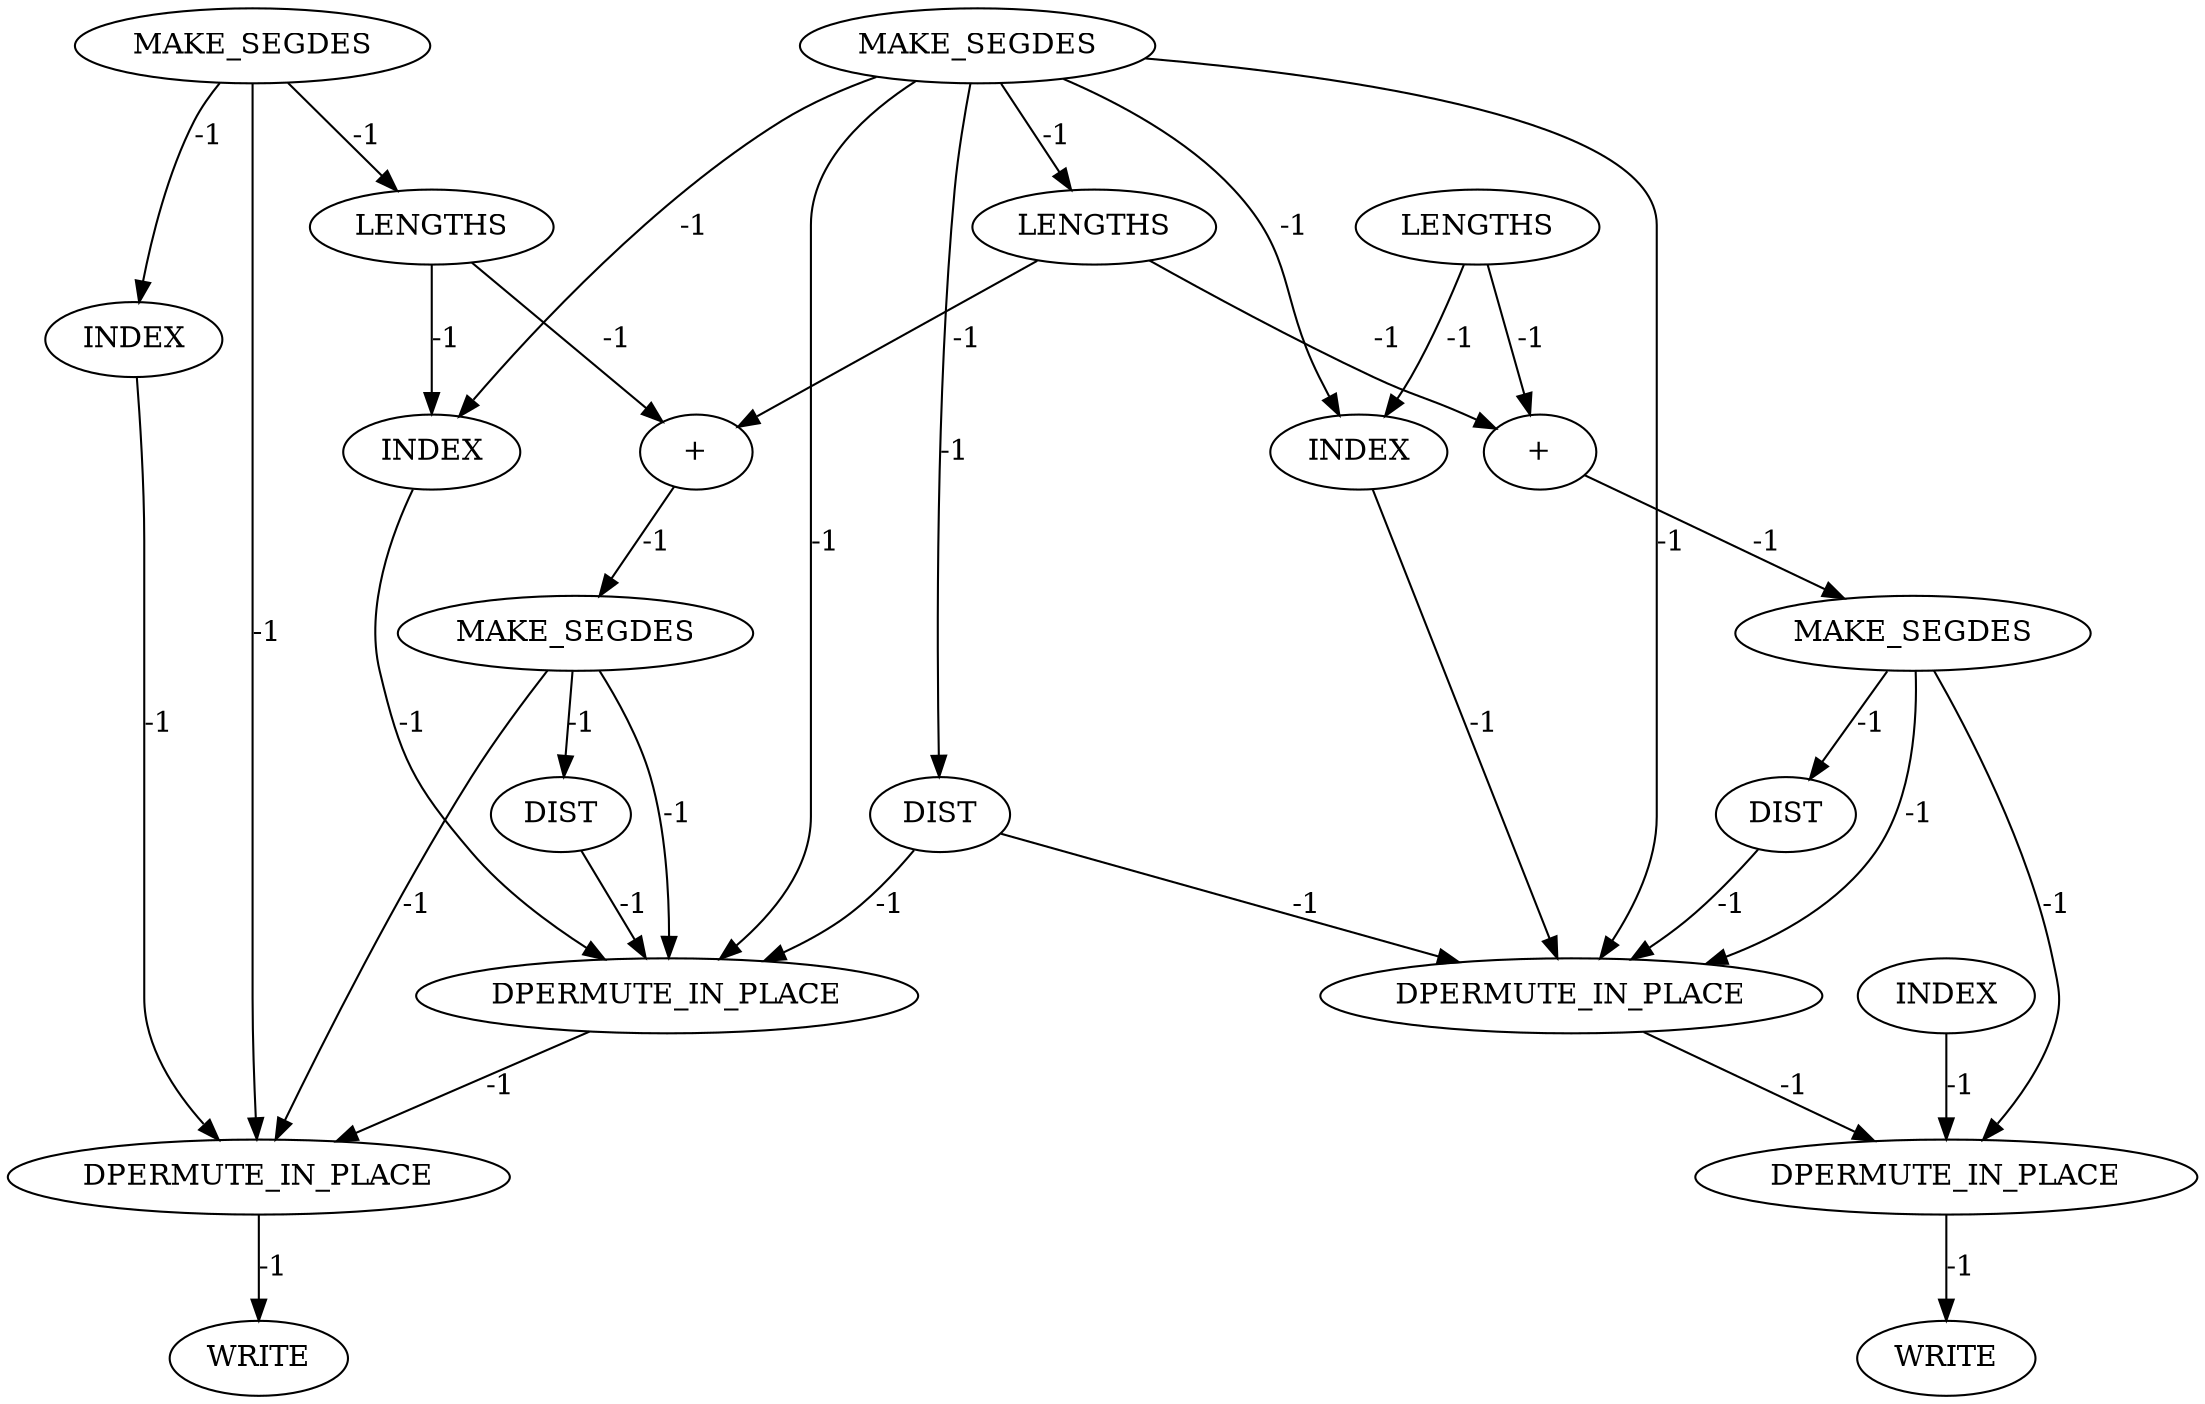 digraph {
	is_A_INST_6676 [label=DPERMUTE_IN_PLACE cost=0]
	is_A_INST_4188 [label=INDEX cost=0]
	is_A_INST_4292 [label="+" cost=0]
	is_A_INST_4178 [label=DIST cost=0]
	is_A_INST_4192 [label=LENGTHS cost=0]
	is_A_INST_4216 [label=MAKE_SEGDES cost=0]
	is_A_INST_4269 [label=INDEX cost=0]
	is_A_INST_4172 [label=MAKE_SEGDES cost=0]
	is_A_INST_4303 [label=DIST cost=0]
	is_A_INST_6678 [label=DPERMUTE_IN_PLACE cost=0]
	is_A_INST_4297 [label=MAKE_SEGDES cost=0]
	is_A_INST_6679 [label=DPERMUTE_IN_PLACE cost=0]
	is_A_INST_4200 [label=INDEX cost=0]
	is_A_INST_4210 [label=LENGTHS cost=0]
	is_A_INST_4327 [label=WRITE cost=0]
	is_A_INST_4273 [label=LENGTHS cost=0]
	is_A_INST_4222 [label=DIST cost=0]
	is_A_INST_456 [label=MAKE_SEGDES cost=0]
	is_A_INST_6677 [label=DPERMUTE_IN_PLACE cost=0]
	is_A_INST_4246 [label=WRITE cost=0]
	is_A_INST_4211 [label="+" cost=0]
	is_A_INST_4281 [label=INDEX cost=0]
	is_A_INST_6676 -> is_A_INST_6677 [label=-1 cost=-1]
	is_A_INST_4188 -> is_A_INST_6677 [label=-1 cost=-1]
	is_A_INST_4292 -> is_A_INST_4297 [label=-1 cost=-1]
	is_A_INST_4178 -> is_A_INST_6676 [label=-1 cost=-1]
	is_A_INST_4178 -> is_A_INST_6678 [label=-1 cost=-1]
	is_A_INST_4192 -> is_A_INST_4200 [label=-1 cost=-1]
	is_A_INST_4192 -> is_A_INST_4211 [label=-1 cost=-1]
	is_A_INST_4216 -> is_A_INST_4222 [label=-1 cost=-1]
	is_A_INST_4216 -> is_A_INST_6676 [label=-1 cost=-1]
	is_A_INST_4216 -> is_A_INST_6677 [label=-1 cost=-1]
	is_A_INST_4269 -> is_A_INST_6679 [label=-1 cost=-1]
	is_A_INST_4172 -> is_A_INST_4178 [label=-1 cost=-1]
	is_A_INST_4172 -> is_A_INST_4200 [label=-1 cost=-1]
	is_A_INST_4172 -> is_A_INST_4210 [label=-1 cost=-1]
	is_A_INST_4172 -> is_A_INST_6676 [label=-1 cost=-1]
	is_A_INST_4172 -> is_A_INST_4281 [label=-1 cost=-1]
	is_A_INST_4172 -> is_A_INST_6678 [label=-1 cost=-1]
	is_A_INST_4303 -> is_A_INST_6678 [label=-1 cost=-1]
	is_A_INST_6678 -> is_A_INST_6679 [label=-1 cost=-1]
	is_A_INST_4297 -> is_A_INST_4303 [label=-1 cost=-1]
	is_A_INST_4297 -> is_A_INST_6678 [label=-1 cost=-1]
	is_A_INST_4297 -> is_A_INST_6679 [label=-1 cost=-1]
	is_A_INST_6679 -> is_A_INST_4327 [label=-1 cost=-1]
	is_A_INST_4200 -> is_A_INST_6676 [label=-1 cost=-1]
	is_A_INST_4210 -> is_A_INST_4211 [label=-1 cost=-1]
	is_A_INST_4210 -> is_A_INST_4292 [label=-1 cost=-1]
	is_A_INST_4273 -> is_A_INST_4281 [label=-1 cost=-1]
	is_A_INST_4273 -> is_A_INST_4292 [label=-1 cost=-1]
	is_A_INST_4222 -> is_A_INST_6676 [label=-1 cost=-1]
	is_A_INST_456 -> is_A_INST_4188 [label=-1 cost=-1]
	is_A_INST_456 -> is_A_INST_4192 [label=-1 cost=-1]
	is_A_INST_456 -> is_A_INST_6677 [label=-1 cost=-1]
	is_A_INST_6677 -> is_A_INST_4246 [label=-1 cost=-1]
	is_A_INST_4211 -> is_A_INST_4216 [label=-1 cost=-1]
	is_A_INST_4281 -> is_A_INST_6678 [label=-1 cost=-1]
}
